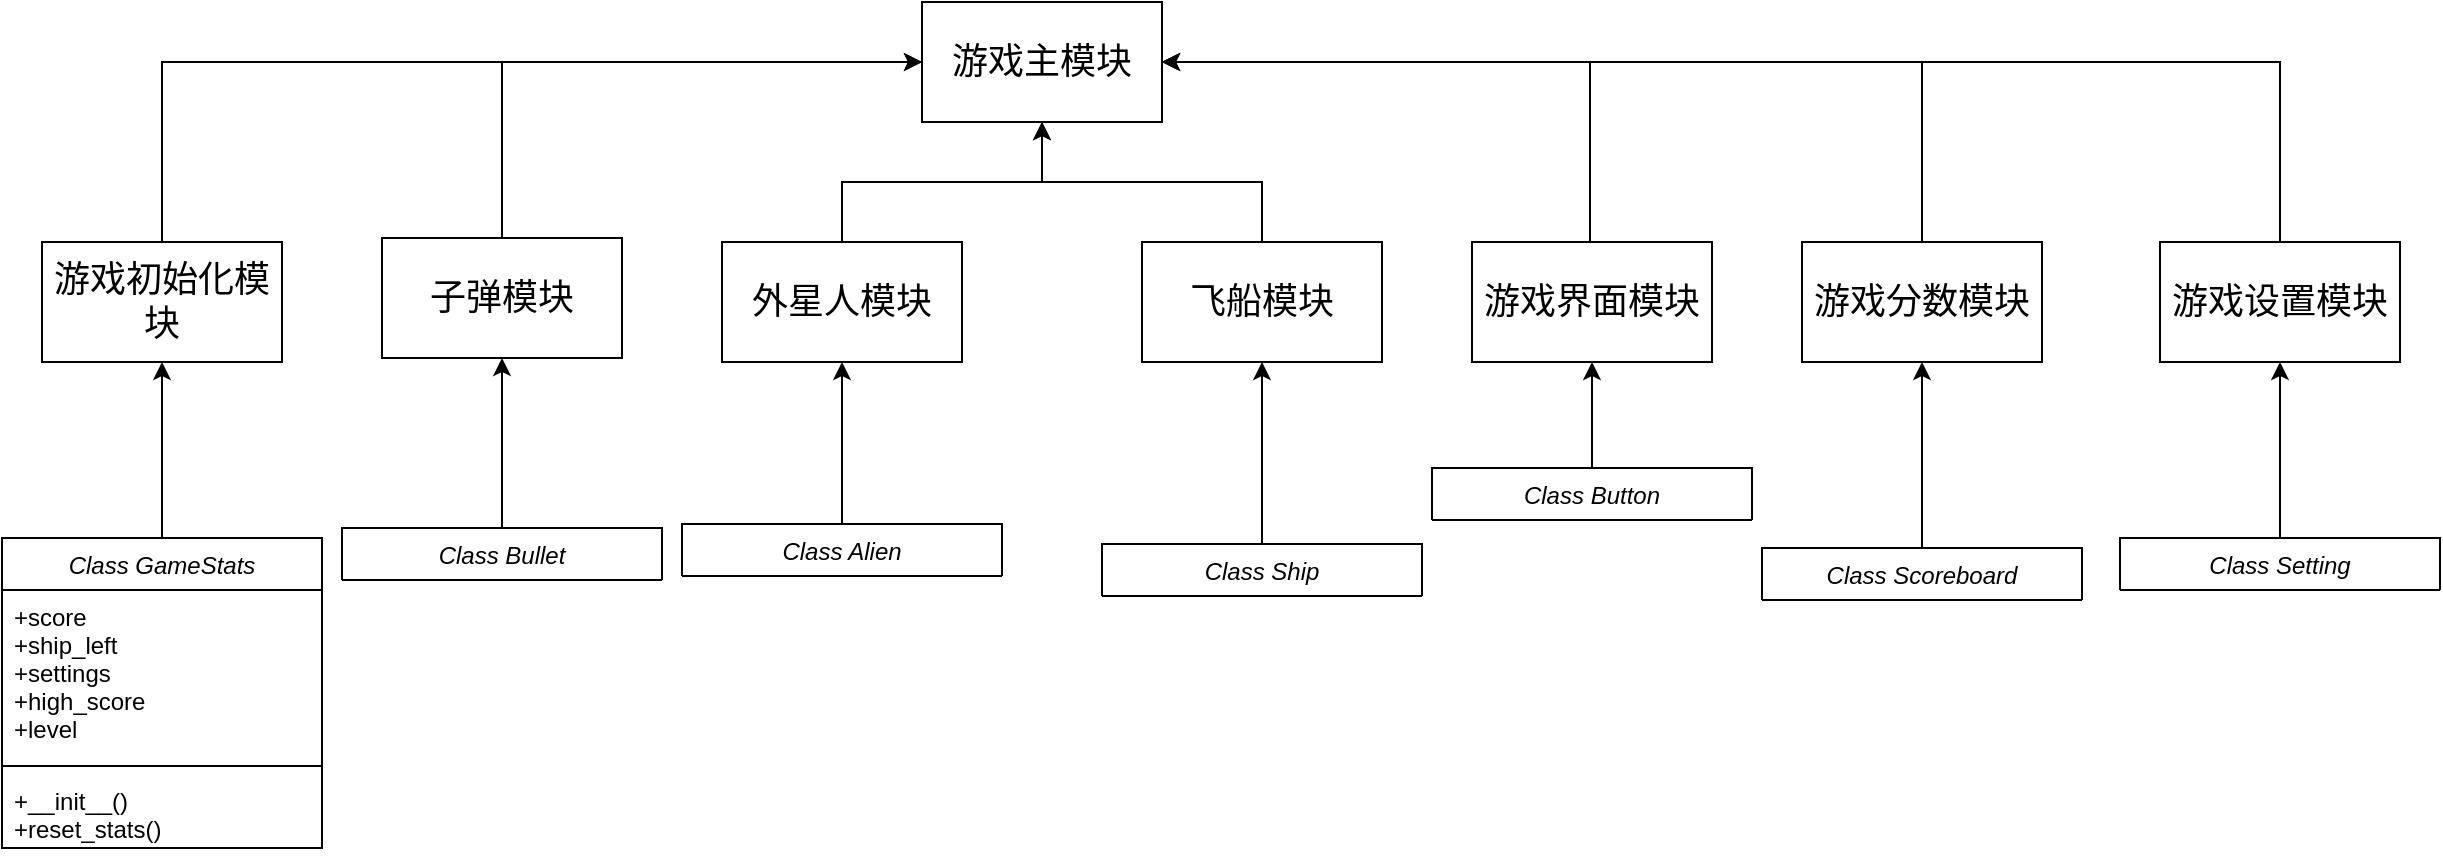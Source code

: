 <mxfile version="21.5.0" type="device">
  <diagram id="prtHgNgQTEPvFCAcTncT" name="Page-1">
    <mxGraphModel dx="2474" dy="1114" grid="0" gridSize="10" guides="1" tooltips="1" connect="1" arrows="1" fold="1" page="0" pageScale="1" pageWidth="827" pageHeight="1169" math="0" shadow="0">
      <root>
        <mxCell id="0" />
        <mxCell id="1" parent="0" />
        <mxCell id="73MZr9PAvgNRn-BVXE_1-3" value="" style="edgeStyle=orthogonalEdgeStyle;rounded=0;orthogonalLoop=1;jettySize=auto;html=1;" edge="1" parent="1" source="73MZr9PAvgNRn-BVXE_1-1" target="73MZr9PAvgNRn-BVXE_1-2">
          <mxGeometry relative="1" as="geometry">
            <Array as="points">
              <mxPoint x="340" y="370" />
              <mxPoint x="440" y="370" />
            </Array>
          </mxGeometry>
        </mxCell>
        <mxCell id="73MZr9PAvgNRn-BVXE_1-1" value="&lt;font style=&quot;font-size: 18px;&quot;&gt;外星人模块&lt;/font&gt;" style="rounded=0;whiteSpace=wrap;html=1;" vertex="1" parent="1">
          <mxGeometry x="280" y="400" width="120" height="60" as="geometry" />
        </mxCell>
        <mxCell id="73MZr9PAvgNRn-BVXE_1-8" style="edgeStyle=orthogonalEdgeStyle;rounded=0;orthogonalLoop=1;jettySize=auto;html=1;exitX=0.5;exitY=0;exitDx=0;exitDy=0;entryX=0;entryY=0.5;entryDx=0;entryDy=0;" edge="1" parent="1" source="73MZr9PAvgNRn-BVXE_1-6" target="73MZr9PAvgNRn-BVXE_1-2">
          <mxGeometry relative="1" as="geometry" />
        </mxCell>
        <mxCell id="73MZr9PAvgNRn-BVXE_1-11" style="edgeStyle=orthogonalEdgeStyle;rounded=0;orthogonalLoop=1;jettySize=auto;html=1;" edge="1" parent="1" source="73MZr9PAvgNRn-BVXE_1-10" target="73MZr9PAvgNRn-BVXE_1-2">
          <mxGeometry relative="1" as="geometry">
            <Array as="points">
              <mxPoint x="714" y="310" />
            </Array>
          </mxGeometry>
        </mxCell>
        <mxCell id="73MZr9PAvgNRn-BVXE_1-15" style="edgeStyle=orthogonalEdgeStyle;rounded=0;orthogonalLoop=1;jettySize=auto;html=1;exitX=0.5;exitY=0;exitDx=0;exitDy=0;entryX=1;entryY=0.5;entryDx=0;entryDy=0;" edge="1" parent="1" source="73MZr9PAvgNRn-BVXE_1-14" target="73MZr9PAvgNRn-BVXE_1-2">
          <mxGeometry relative="1" as="geometry" />
        </mxCell>
        <mxCell id="73MZr9PAvgNRn-BVXE_1-17" style="edgeStyle=orthogonalEdgeStyle;rounded=0;orthogonalLoop=1;jettySize=auto;html=1;exitX=0.5;exitY=0;exitDx=0;exitDy=0;entryX=1;entryY=0.5;entryDx=0;entryDy=0;" edge="1" parent="1" source="73MZr9PAvgNRn-BVXE_1-16" target="73MZr9PAvgNRn-BVXE_1-2">
          <mxGeometry relative="1" as="geometry" />
        </mxCell>
        <mxCell id="73MZr9PAvgNRn-BVXE_1-24" style="edgeStyle=orthogonalEdgeStyle;rounded=0;orthogonalLoop=1;jettySize=auto;html=1;entryX=0;entryY=0.5;entryDx=0;entryDy=0;" edge="1" parent="1" source="73MZr9PAvgNRn-BVXE_1-23" target="73MZr9PAvgNRn-BVXE_1-2">
          <mxGeometry relative="1" as="geometry">
            <Array as="points">
              <mxPoint y="310" />
            </Array>
          </mxGeometry>
        </mxCell>
        <mxCell id="73MZr9PAvgNRn-BVXE_1-2" value="&lt;font style=&quot;font-size: 18px;&quot;&gt;游戏主模块&lt;/font&gt;" style="whiteSpace=wrap;html=1;rounded=0;" vertex="1" parent="1">
          <mxGeometry x="380" y="280" width="120" height="60" as="geometry" />
        </mxCell>
        <mxCell id="73MZr9PAvgNRn-BVXE_1-5" value="" style="edgeStyle=orthogonalEdgeStyle;rounded=0;orthogonalLoop=1;jettySize=auto;html=1;" edge="1" parent="1" source="73MZr9PAvgNRn-BVXE_1-4" target="73MZr9PAvgNRn-BVXE_1-2">
          <mxGeometry relative="1" as="geometry" />
        </mxCell>
        <mxCell id="73MZr9PAvgNRn-BVXE_1-4" value="&lt;font style=&quot;font-size: 18px;&quot;&gt;飞船模块&lt;/font&gt;" style="rounded=0;whiteSpace=wrap;html=1;" vertex="1" parent="1">
          <mxGeometry x="490" y="400" width="120" height="60" as="geometry" />
        </mxCell>
        <mxCell id="73MZr9PAvgNRn-BVXE_1-6" value="&lt;font style=&quot;font-size: 18px;&quot;&gt;子弹模块&lt;/font&gt;" style="rounded=0;whiteSpace=wrap;html=1;" vertex="1" parent="1">
          <mxGeometry x="110" y="398" width="120" height="60" as="geometry" />
        </mxCell>
        <mxCell id="73MZr9PAvgNRn-BVXE_1-10" value="&lt;font style=&quot;font-size: 18px;&quot;&gt;游戏界面模块&lt;/font&gt;" style="rounded=0;whiteSpace=wrap;html=1;" vertex="1" parent="1">
          <mxGeometry x="655" y="400" width="120" height="60" as="geometry" />
        </mxCell>
        <mxCell id="73MZr9PAvgNRn-BVXE_1-14" value="&lt;font style=&quot;font-size: 18px;&quot;&gt;游戏分数模块&lt;/font&gt;" style="rounded=0;whiteSpace=wrap;html=1;" vertex="1" parent="1">
          <mxGeometry x="820" y="400" width="120" height="60" as="geometry" />
        </mxCell>
        <mxCell id="73MZr9PAvgNRn-BVXE_1-16" value="&lt;font style=&quot;font-size: 18px;&quot;&gt;游戏设置模块&lt;/font&gt;" style="rounded=0;whiteSpace=wrap;html=1;" vertex="1" parent="1">
          <mxGeometry x="999" y="400" width="120" height="60" as="geometry" />
        </mxCell>
        <mxCell id="73MZr9PAvgNRn-BVXE_1-23" value="&lt;font style=&quot;font-size: 18px;&quot;&gt;游戏初始化模块&lt;/font&gt;" style="rounded=0;whiteSpace=wrap;html=1;" vertex="1" parent="1">
          <mxGeometry x="-60" y="400" width="120" height="60" as="geometry" />
        </mxCell>
        <mxCell id="73MZr9PAvgNRn-BVXE_1-35" value="" style="edgeStyle=orthogonalEdgeStyle;rounded=0;orthogonalLoop=1;jettySize=auto;html=1;" edge="1" parent="1" source="73MZr9PAvgNRn-BVXE_1-29" target="73MZr9PAvgNRn-BVXE_1-23">
          <mxGeometry relative="1" as="geometry" />
        </mxCell>
        <mxCell id="73MZr9PAvgNRn-BVXE_1-29" value="Class GameStats&#xa;" style="swimlane;fontStyle=2;align=center;verticalAlign=top;childLayout=stackLayout;horizontal=1;startSize=26;horizontalStack=0;resizeParent=1;resizeLast=0;collapsible=1;marginBottom=0;rounded=0;shadow=0;strokeWidth=1;" vertex="1" parent="1">
          <mxGeometry x="-80" y="548" width="160" height="155" as="geometry">
            <mxRectangle x="230" y="140" width="160" height="26" as="alternateBounds" />
          </mxGeometry>
        </mxCell>
        <mxCell id="73MZr9PAvgNRn-BVXE_1-31" value="+score&#xa;+ship_left&#xa;+settings&#xa;+high_score&#xa;+level&#xa;" style="text;align=left;verticalAlign=top;spacingLeft=4;spacingRight=4;overflow=hidden;rotatable=0;points=[[0,0.5],[1,0.5]];portConstraint=eastwest;rounded=0;shadow=0;html=0;" vertex="1" parent="73MZr9PAvgNRn-BVXE_1-29">
          <mxGeometry y="26" width="160" height="84" as="geometry" />
        </mxCell>
        <mxCell id="73MZr9PAvgNRn-BVXE_1-33" value="" style="line;html=1;strokeWidth=1;align=left;verticalAlign=middle;spacingTop=-1;spacingLeft=3;spacingRight=3;rotatable=0;labelPosition=right;points=[];portConstraint=eastwest;" vertex="1" parent="73MZr9PAvgNRn-BVXE_1-29">
          <mxGeometry y="110" width="160" height="8" as="geometry" />
        </mxCell>
        <mxCell id="73MZr9PAvgNRn-BVXE_1-34" value="+__init__()&#xa;+reset_stats()&#xa;" style="text;align=left;verticalAlign=top;spacingLeft=4;spacingRight=4;overflow=hidden;rotatable=0;points=[[0,0.5],[1,0.5]];portConstraint=eastwest;" vertex="1" parent="73MZr9PAvgNRn-BVXE_1-29">
          <mxGeometry y="118" width="160" height="37" as="geometry" />
        </mxCell>
        <mxCell id="73MZr9PAvgNRn-BVXE_1-101" value="" style="edgeStyle=orthogonalEdgeStyle;rounded=0;orthogonalLoop=1;jettySize=auto;html=1;" edge="1" parent="1" source="73MZr9PAvgNRn-BVXE_1-54" target="73MZr9PAvgNRn-BVXE_1-1">
          <mxGeometry relative="1" as="geometry" />
        </mxCell>
        <mxCell id="73MZr9PAvgNRn-BVXE_1-54" value="Class Alien" style="swimlane;fontStyle=2;align=center;verticalAlign=top;childLayout=stackLayout;horizontal=1;startSize=26;horizontalStack=0;resizeParent=1;resizeLast=0;collapsible=1;marginBottom=0;rounded=0;shadow=0;strokeWidth=1;" vertex="1" collapsed="1" parent="1">
          <mxGeometry x="260" y="541" width="160" height="26" as="geometry">
            <mxRectangle x="260" y="541" width="160" height="224" as="alternateBounds" />
          </mxGeometry>
        </mxCell>
        <mxCell id="73MZr9PAvgNRn-BVXE_1-55" value="+screen&#xa;+settings&#xa;+image&#xa;+rect&#xa;+rect.x&#xa;+rect.y&#xa;+x&#xa;+screen_rect&#xa;" style="text;align=left;verticalAlign=top;spacingLeft=4;spacingRight=4;overflow=hidden;rotatable=0;points=[[0,0.5],[1,0.5]];portConstraint=eastwest;" vertex="1" parent="73MZr9PAvgNRn-BVXE_1-54">
          <mxGeometry y="26" width="160" height="129" as="geometry" />
        </mxCell>
        <mxCell id="73MZr9PAvgNRn-BVXE_1-58" value="" style="line;html=1;strokeWidth=1;align=left;verticalAlign=middle;spacingTop=-1;spacingLeft=3;spacingRight=3;rotatable=0;labelPosition=right;points=[];portConstraint=eastwest;" vertex="1" parent="73MZr9PAvgNRn-BVXE_1-54">
          <mxGeometry y="155" width="160" height="8" as="geometry" />
        </mxCell>
        <mxCell id="73MZr9PAvgNRn-BVXE_1-59" value="+__init__()&#xa;+check_edges()&#xa;+update()&#xa;" style="text;align=left;verticalAlign=top;spacingLeft=4;spacingRight=4;overflow=hidden;rotatable=0;points=[[0,0.5],[1,0.5]];portConstraint=eastwest;" vertex="1" parent="73MZr9PAvgNRn-BVXE_1-54">
          <mxGeometry y="163" width="160" height="61" as="geometry" />
        </mxCell>
        <mxCell id="73MZr9PAvgNRn-BVXE_1-73" value="" style="edgeStyle=orthogonalEdgeStyle;rounded=0;orthogonalLoop=1;jettySize=auto;html=1;" edge="1" parent="1" source="73MZr9PAvgNRn-BVXE_1-60" target="73MZr9PAvgNRn-BVXE_1-16">
          <mxGeometry relative="1" as="geometry" />
        </mxCell>
        <mxCell id="73MZr9PAvgNRn-BVXE_1-60" value="Class Setting" style="swimlane;fontStyle=2;align=center;verticalAlign=top;childLayout=stackLayout;horizontal=1;startSize=26;horizontalStack=0;resizeParent=1;resizeLast=0;collapsible=1;marginBottom=0;rounded=0;shadow=0;strokeWidth=1;" vertex="1" collapsed="1" parent="1">
          <mxGeometry x="979" y="548" width="160" height="26" as="geometry">
            <mxRectangle x="967" y="548" width="184" height="302" as="alternateBounds" />
          </mxGeometry>
        </mxCell>
        <mxCell id="73MZr9PAvgNRn-BVXE_1-62" value="+alien_points&#xa;+screen_width+screen_height&#xa;+bg_color&#xa;+bullet_speed&#xa;+bullet_width&#xa;+bullet_height&#xa;+bullet_color&#xa;+alien_speed&#xa;+fleet_drop_speed&#xa;+fleet_direction&#xa;+ship_speed&#xa;+ship_limit&#xa;+speedup_scale&#xa;+score_scale&#xa;&#xa;&#xa;&#xa;" style="text;align=left;verticalAlign=top;spacingLeft=4;spacingRight=4;overflow=hidden;rotatable=0;points=[[0,0.5],[1,0.5]];portConstraint=eastwest;rounded=0;shadow=0;html=0;" vertex="1" parent="73MZr9PAvgNRn-BVXE_1-60">
          <mxGeometry y="26" width="184" height="210" as="geometry" />
        </mxCell>
        <mxCell id="73MZr9PAvgNRn-BVXE_1-64" value="" style="line;html=1;strokeWidth=1;align=left;verticalAlign=middle;spacingTop=-1;spacingLeft=3;spacingRight=3;rotatable=0;labelPosition=right;points=[];portConstraint=eastwest;" vertex="1" parent="73MZr9PAvgNRn-BVXE_1-60">
          <mxGeometry y="236" width="184" height="8" as="geometry" />
        </mxCell>
        <mxCell id="73MZr9PAvgNRn-BVXE_1-79" value="+__init__()&#xa;+initialize_dynamic_settings()&#xa;+increase_speed()&#xa;" style="text;align=left;verticalAlign=top;spacingLeft=4;spacingRight=4;overflow=hidden;rotatable=0;points=[[0,0.5],[1,0.5]];portConstraint=eastwest;" vertex="1" parent="73MZr9PAvgNRn-BVXE_1-60">
          <mxGeometry y="244" width="184" height="58" as="geometry" />
        </mxCell>
        <mxCell id="73MZr9PAvgNRn-BVXE_1-72" value="" style="edgeStyle=orthogonalEdgeStyle;rounded=0;orthogonalLoop=1;jettySize=auto;html=1;" edge="1" parent="1" source="73MZr9PAvgNRn-BVXE_1-66" target="73MZr9PAvgNRn-BVXE_1-6">
          <mxGeometry relative="1" as="geometry" />
        </mxCell>
        <mxCell id="73MZr9PAvgNRn-BVXE_1-66" value="Class Bullet&#xa;" style="swimlane;fontStyle=2;align=center;verticalAlign=top;childLayout=stackLayout;horizontal=1;startSize=26;horizontalStack=0;resizeParent=1;resizeLast=0;collapsible=1;marginBottom=0;rounded=0;shadow=0;strokeWidth=1;" vertex="1" collapsed="1" parent="1">
          <mxGeometry x="90" y="543" width="160" height="26" as="geometry">
            <mxRectangle x="90" y="543" width="160" height="182" as="alternateBounds" />
          </mxGeometry>
        </mxCell>
        <mxCell id="73MZr9PAvgNRn-BVXE_1-67" value="+screen&#xa;+settings&#xa;+color&#xa;+rect&#xa;+rect.midtop&#xa;+y&#xa;" style="text;align=left;verticalAlign=top;spacingLeft=4;spacingRight=4;overflow=hidden;rotatable=0;points=[[0,0.5],[1,0.5]];portConstraint=eastwest;" vertex="1" parent="73MZr9PAvgNRn-BVXE_1-66">
          <mxGeometry y="26" width="160" height="94" as="geometry" />
        </mxCell>
        <mxCell id="73MZr9PAvgNRn-BVXE_1-70" value="" style="line;html=1;strokeWidth=1;align=left;verticalAlign=middle;spacingTop=-1;spacingLeft=3;spacingRight=3;rotatable=0;labelPosition=right;points=[];portConstraint=eastwest;" vertex="1" parent="73MZr9PAvgNRn-BVXE_1-66">
          <mxGeometry y="120" width="160" height="8" as="geometry" />
        </mxCell>
        <mxCell id="73MZr9PAvgNRn-BVXE_1-71" value="+__init__()&#xa;+update()&#xa;+draw_bullet()&#xa;" style="text;align=left;verticalAlign=top;spacingLeft=4;spacingRight=4;overflow=hidden;rotatable=0;points=[[0,0.5],[1,0.5]];portConstraint=eastwest;" vertex="1" parent="73MZr9PAvgNRn-BVXE_1-66">
          <mxGeometry y="128" width="160" height="54" as="geometry" />
        </mxCell>
        <mxCell id="73MZr9PAvgNRn-BVXE_1-86" value="" style="edgeStyle=orthogonalEdgeStyle;rounded=0;orthogonalLoop=1;jettySize=auto;html=1;" edge="1" parent="1" source="73MZr9PAvgNRn-BVXE_1-80" target="73MZr9PAvgNRn-BVXE_1-14">
          <mxGeometry relative="1" as="geometry" />
        </mxCell>
        <mxCell id="73MZr9PAvgNRn-BVXE_1-80" value="Class Scoreboard&#xa;" style="swimlane;fontStyle=2;align=center;verticalAlign=top;childLayout=stackLayout;horizontal=1;startSize=26;horizontalStack=0;resizeParent=1;resizeLast=0;collapsible=1;marginBottom=0;rounded=0;shadow=0;strokeWidth=1;" vertex="1" collapsed="1" parent="1">
          <mxGeometry x="800" y="553" width="160" height="26" as="geometry">
            <mxRectangle x="800" y="553" width="160" height="354" as="alternateBounds" />
          </mxGeometry>
        </mxCell>
        <mxCell id="73MZr9PAvgNRn-BVXE_1-81" value="+ships&#xa;+level_rect&#xa;+level_image&#xa;+high_score_rect&#xa;+high_score_image&#xa;+score_rect&#xa;+score_image&#xa;+ai_game&#xa;+screen&#xa;+screen_rect&#xa;+settings&#xa;+stats&#xa;+text_color&#xa;+font&#xa;+rounded_score&#xa;" style="text;align=left;verticalAlign=top;spacingLeft=4;spacingRight=4;overflow=hidden;rotatable=0;points=[[0,0.5],[1,0.5]];portConstraint=eastwest;" vertex="1" parent="73MZr9PAvgNRn-BVXE_1-80">
          <mxGeometry y="26" width="160" height="220" as="geometry" />
        </mxCell>
        <mxCell id="73MZr9PAvgNRn-BVXE_1-84" value="" style="line;html=1;strokeWidth=1;align=left;verticalAlign=middle;spacingTop=-1;spacingLeft=3;spacingRight=3;rotatable=0;labelPosition=right;points=[];portConstraint=eastwest;" vertex="1" parent="73MZr9PAvgNRn-BVXE_1-80">
          <mxGeometry y="246" width="160" height="8" as="geometry" />
        </mxCell>
        <mxCell id="73MZr9PAvgNRn-BVXE_1-85" value="+__init__()&#xa;+prep_score()&#xa;+prep_high_score()&#xa;+prep_level()&#xa;+prep_ships()&#xa;+check_high_score()&#xa;&#xa;" style="text;align=left;verticalAlign=top;spacingLeft=4;spacingRight=4;overflow=hidden;rotatable=0;points=[[0,0.5],[1,0.5]];portConstraint=eastwest;" vertex="1" parent="73MZr9PAvgNRn-BVXE_1-80">
          <mxGeometry y="254" width="160" height="95" as="geometry" />
        </mxCell>
        <mxCell id="73MZr9PAvgNRn-BVXE_1-93" value="" style="edgeStyle=orthogonalEdgeStyle;rounded=0;orthogonalLoop=1;jettySize=auto;html=1;" edge="1" parent="1" source="73MZr9PAvgNRn-BVXE_1-87" target="73MZr9PAvgNRn-BVXE_1-10">
          <mxGeometry relative="1" as="geometry" />
        </mxCell>
        <mxCell id="73MZr9PAvgNRn-BVXE_1-87" value="Class Button" style="swimlane;fontStyle=2;align=center;verticalAlign=top;childLayout=stackLayout;horizontal=1;startSize=26;horizontalStack=0;resizeParent=1;resizeLast=0;collapsible=1;marginBottom=0;rounded=0;shadow=0;strokeWidth=1;" vertex="1" collapsed="1" parent="1">
          <mxGeometry x="635" y="513" width="160" height="26" as="geometry">
            <mxRectangle x="630" y="548" width="160" height="255" as="alternateBounds" />
          </mxGeometry>
        </mxCell>
        <mxCell id="73MZr9PAvgNRn-BVXE_1-88" value="+screen&#xa;+screen_rect&#xa;+width&#xa;+height&#xa;+button_color&#xa;+text_color&#xa;+font&#xa;+rect&#xa;+rect.center&#xa;+msg_image&#xa;+msg_image_rect&#xa;&#xa;" style="text;align=left;verticalAlign=top;spacingLeft=4;spacingRight=4;overflow=hidden;rotatable=0;points=[[0,0.5],[1,0.5]];portConstraint=eastwest;" vertex="1" parent="73MZr9PAvgNRn-BVXE_1-87">
          <mxGeometry y="26" width="160" height="166" as="geometry" />
        </mxCell>
        <mxCell id="73MZr9PAvgNRn-BVXE_1-91" value="" style="line;html=1;strokeWidth=1;align=left;verticalAlign=middle;spacingTop=-1;spacingLeft=3;spacingRight=3;rotatable=0;labelPosition=right;points=[];portConstraint=eastwest;" vertex="1" parent="73MZr9PAvgNRn-BVXE_1-87">
          <mxGeometry y="192" width="160" height="8" as="geometry" />
        </mxCell>
        <mxCell id="73MZr9PAvgNRn-BVXE_1-92" value="+__init__()&#xa;+_prep_msg()&#xa;+draw_button()&#xa;" style="text;align=left;verticalAlign=top;spacingLeft=4;spacingRight=4;overflow=hidden;rotatable=0;points=[[0,0.5],[1,0.5]];portConstraint=eastwest;" vertex="1" parent="73MZr9PAvgNRn-BVXE_1-87">
          <mxGeometry y="200" width="160" height="55" as="geometry" />
        </mxCell>
        <mxCell id="73MZr9PAvgNRn-BVXE_1-100" value="" style="edgeStyle=orthogonalEdgeStyle;rounded=0;orthogonalLoop=1;jettySize=auto;html=1;" edge="1" parent="1" source="73MZr9PAvgNRn-BVXE_1-94" target="73MZr9PAvgNRn-BVXE_1-4">
          <mxGeometry relative="1" as="geometry" />
        </mxCell>
        <mxCell id="73MZr9PAvgNRn-BVXE_1-94" value="Class Ship&#xa;" style="swimlane;fontStyle=2;align=center;verticalAlign=top;childLayout=stackLayout;horizontal=1;startSize=26;horizontalStack=0;resizeParent=1;resizeLast=0;collapsible=1;marginBottom=0;rounded=0;shadow=0;strokeWidth=1;" vertex="1" collapsed="1" parent="1">
          <mxGeometry x="470" y="551" width="160" height="26" as="geometry">
            <mxRectangle x="470" y="551" width="160" height="265" as="alternateBounds" />
          </mxGeometry>
        </mxCell>
        <mxCell id="73MZr9PAvgNRn-BVXE_1-95" value="+screen&#xa;+screen_rect&#xa;+setting&#xa;+image&#xa;+rect&#xa;+moving_right&#xa;+moving_left&#xa;+moving_up&#xa;+moving_down&#xa;+x&#xa;+y&#xa;&#xa;" style="text;align=left;verticalAlign=top;spacingLeft=4;spacingRight=4;overflow=hidden;rotatable=0;points=[[0,0.5],[1,0.5]];portConstraint=eastwest;" vertex="1" parent="73MZr9PAvgNRn-BVXE_1-94">
          <mxGeometry y="26" width="160" height="163" as="geometry" />
        </mxCell>
        <mxCell id="73MZr9PAvgNRn-BVXE_1-98" value="" style="line;html=1;strokeWidth=1;align=left;verticalAlign=middle;spacingTop=-1;spacingLeft=3;spacingRight=3;rotatable=0;labelPosition=right;points=[];portConstraint=eastwest;" vertex="1" parent="73MZr9PAvgNRn-BVXE_1-94">
          <mxGeometry y="189" width="160" height="8" as="geometry" />
        </mxCell>
        <mxCell id="73MZr9PAvgNRn-BVXE_1-99" value="+__init__()&#xa;+update()&#xa;+blitme()&#xa;+center_ship()&#xa;" style="text;align=left;verticalAlign=top;spacingLeft=4;spacingRight=4;overflow=hidden;rotatable=0;points=[[0,0.5],[1,0.5]];portConstraint=eastwest;" vertex="1" parent="73MZr9PAvgNRn-BVXE_1-94">
          <mxGeometry y="197" width="160" height="68" as="geometry" />
        </mxCell>
      </root>
    </mxGraphModel>
  </diagram>
</mxfile>
